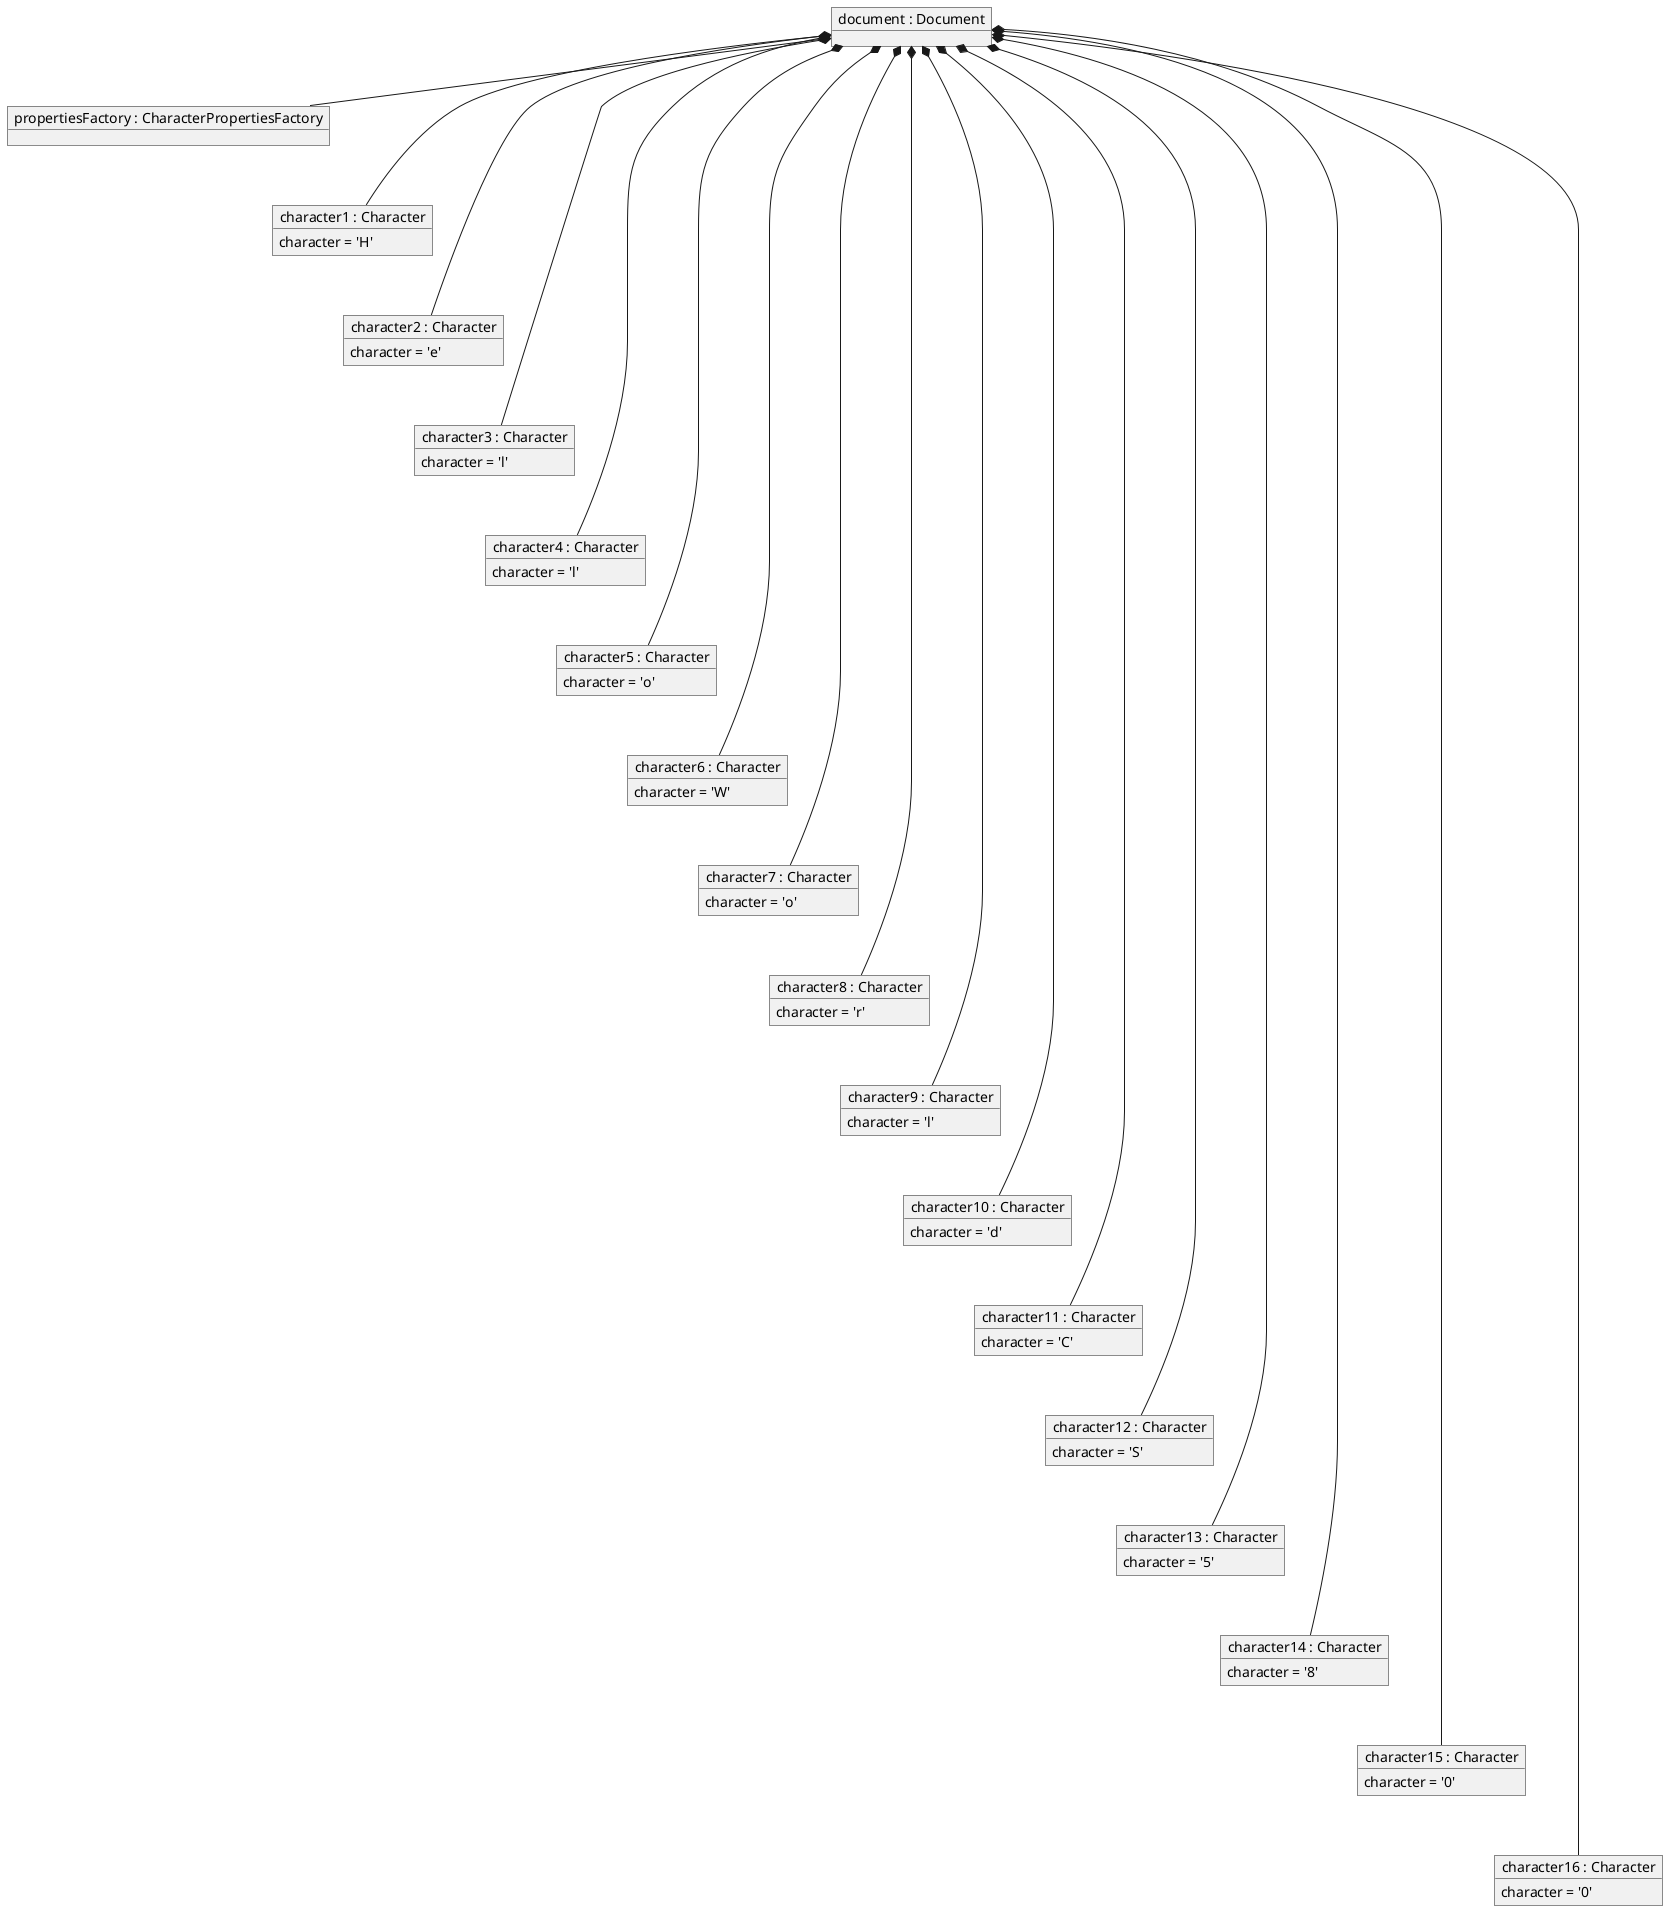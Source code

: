 @startuml

object "document : Document" as document
object "propertiesFactory : CharacterPropertiesFactory" as propertiesFactory
object "character1 : Character" as character1 {
 character = 'H'
}
object "character2 : Character" as character2 {
 character = 'e'
}
object "character3 : Character" as character3 {
 character = 'l'
}
object "character4 : Character" as character4 {
 character = 'l'
}
object "character5 : Character" as character5 {
 character = 'o'
}
object "character6 : Character" as character6 {
 character = 'W'
}
object "character7 : Character" as character7 {
 character = 'o'
}
object "character8 : Character" as character8 {
 character = 'r'
}
object "character9 : Character" as character9 {
 character = 'l'
}
object "character10 : Character" as character10 {
 character = 'd'
}
object "character11 : Character" as character11 {
 character = 'C'
}
object "character12 : Character" as character12 {
 character = 'S'
}
object "character13 : Character" as character13 {
 character = '5'
}
object "character14 : Character" as character14 {
 character = '8'
}
object "character15 : Character" as character15 {
 character = '0'
}
object "character16 : Character" as character16 {
 character = '0'
}

document *-- propertiesFactory
document *--- character1
document *---- character2
document *----- character3
document *------ character4
document *------- character5
document *-------- character6
document *--------- character7
document *---------- character8
document *----------- character9
document *------------ character10
document *------------- character11
document *-------------- character12
document *--------------- character13
document *---------------- character14
document *----------------- character15
document *------------------ character16

@enduml